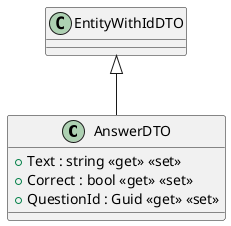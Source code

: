 @startuml
class AnswerDTO {
    + Text : string <<get>> <<set>>
    + Correct : bool <<get>> <<set>>
    + QuestionId : Guid <<get>> <<set>>
}
EntityWithIdDTO <|-- AnswerDTO
@enduml
